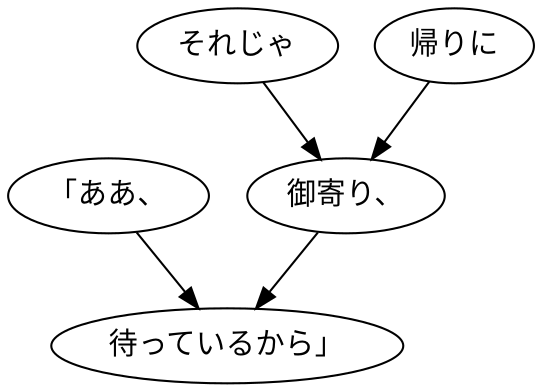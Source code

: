 digraph graph5276 {
	node0 [label="「ああ、"];
	node1 [label="それじゃ"];
	node2 [label="帰りに"];
	node3 [label="御寄り、"];
	node4 [label="待っているから」"];
	node0 -> node4;
	node1 -> node3;
	node2 -> node3;
	node3 -> node4;
}
